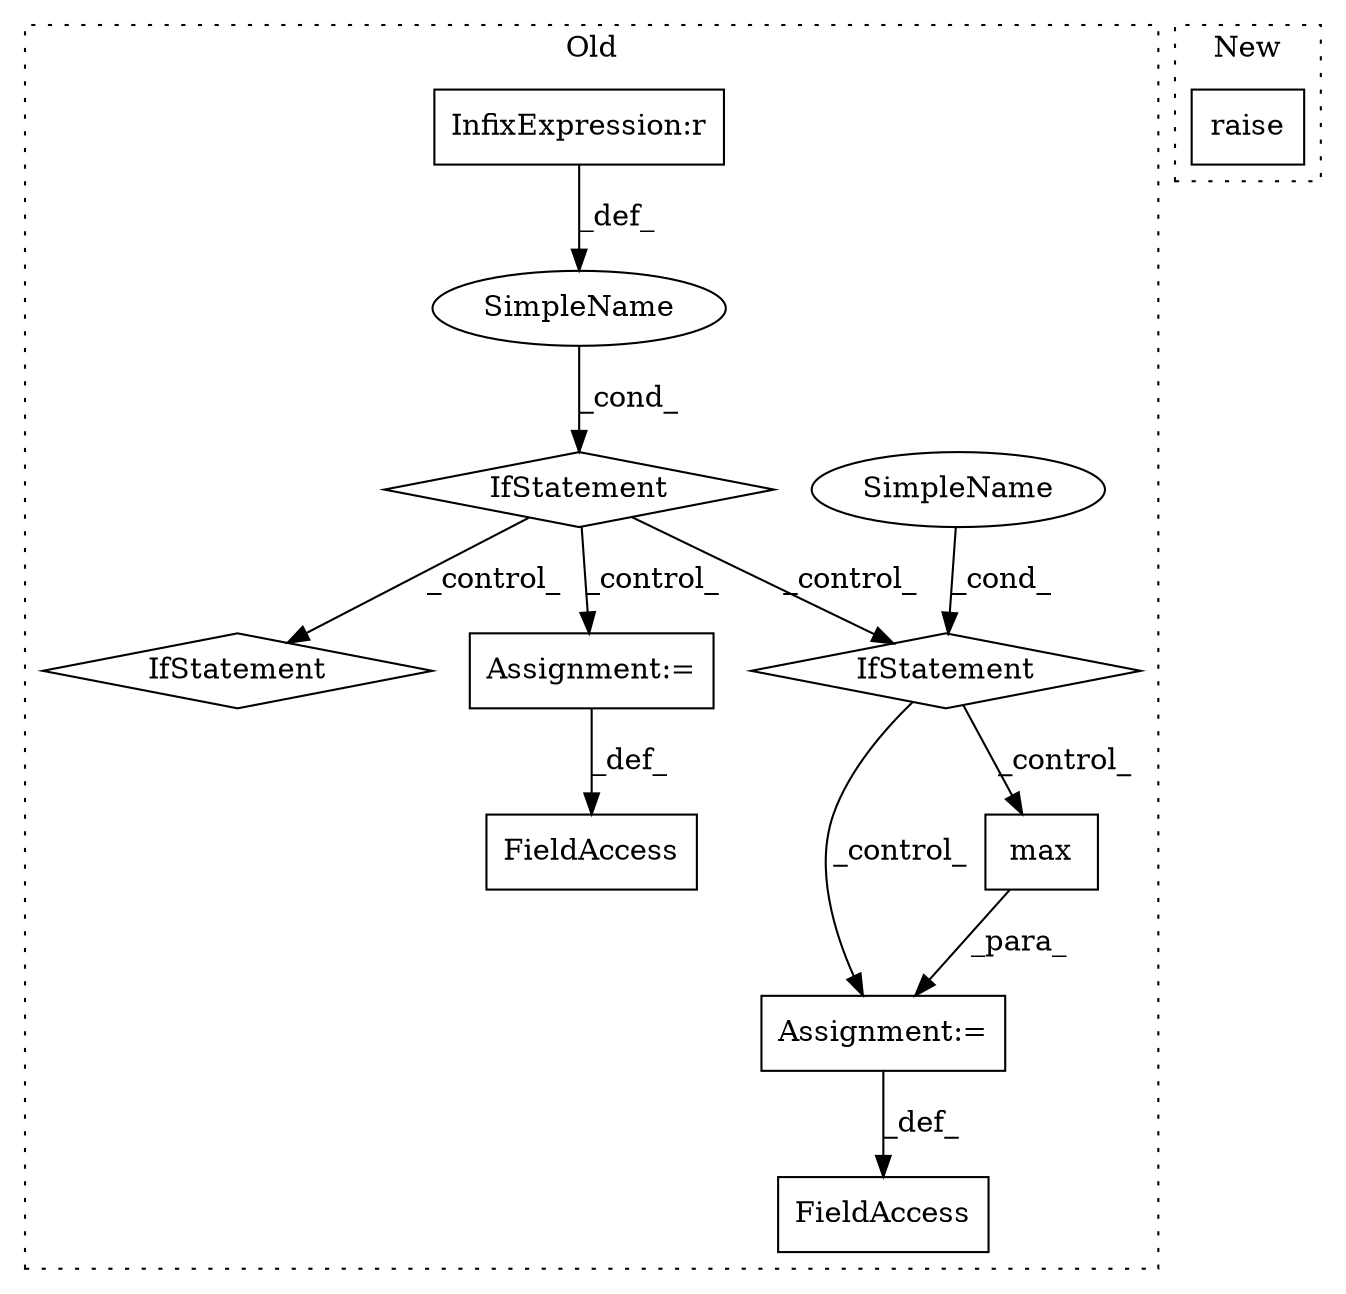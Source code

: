 digraph G {
subgraph cluster0 {
1 [label="max" a="32" s="4306" l="5" shape="box"];
3 [label="FieldAccess" a="22" s="4265" l="11" shape="box"];
4 [label="IfStatement" a="25" s="3827,3866" l="4,2" shape="diamond"];
5 [label="SimpleName" a="42" s="" l="" shape="ellipse"];
6 [label="Assignment:=" a="7" s="4276" l="8" shape="box"];
7 [label="IfStatement" a="25" s="4188,4229" l="4,2" shape="diamond"];
8 [label="SimpleName" a="42" s="" l="" shape="ellipse"];
9 [label="InfixExpression:r" a="27" s="3854" l="4" shape="box"];
10 [label="IfStatement" a="25" s="3971,4005" l="4,2" shape="diamond"];
11 [label="Assignment:=" a="7" s="3925" l="1" shape="box"];
12 [label="FieldAccess" a="22" s="4129" l="12" shape="box"];
label = "Old";
style="dotted";
}
subgraph cluster1 {
2 [label="raise" a="32" s="3824,3843" l="6,1" shape="box"];
label = "New";
style="dotted";
}
1 -> 6 [label="_para_"];
4 -> 10 [label="_control_"];
4 -> 7 [label="_control_"];
4 -> 11 [label="_control_"];
5 -> 7 [label="_cond_"];
6 -> 3 [label="_def_"];
7 -> 6 [label="_control_"];
7 -> 1 [label="_control_"];
8 -> 4 [label="_cond_"];
9 -> 8 [label="_def_"];
11 -> 12 [label="_def_"];
}